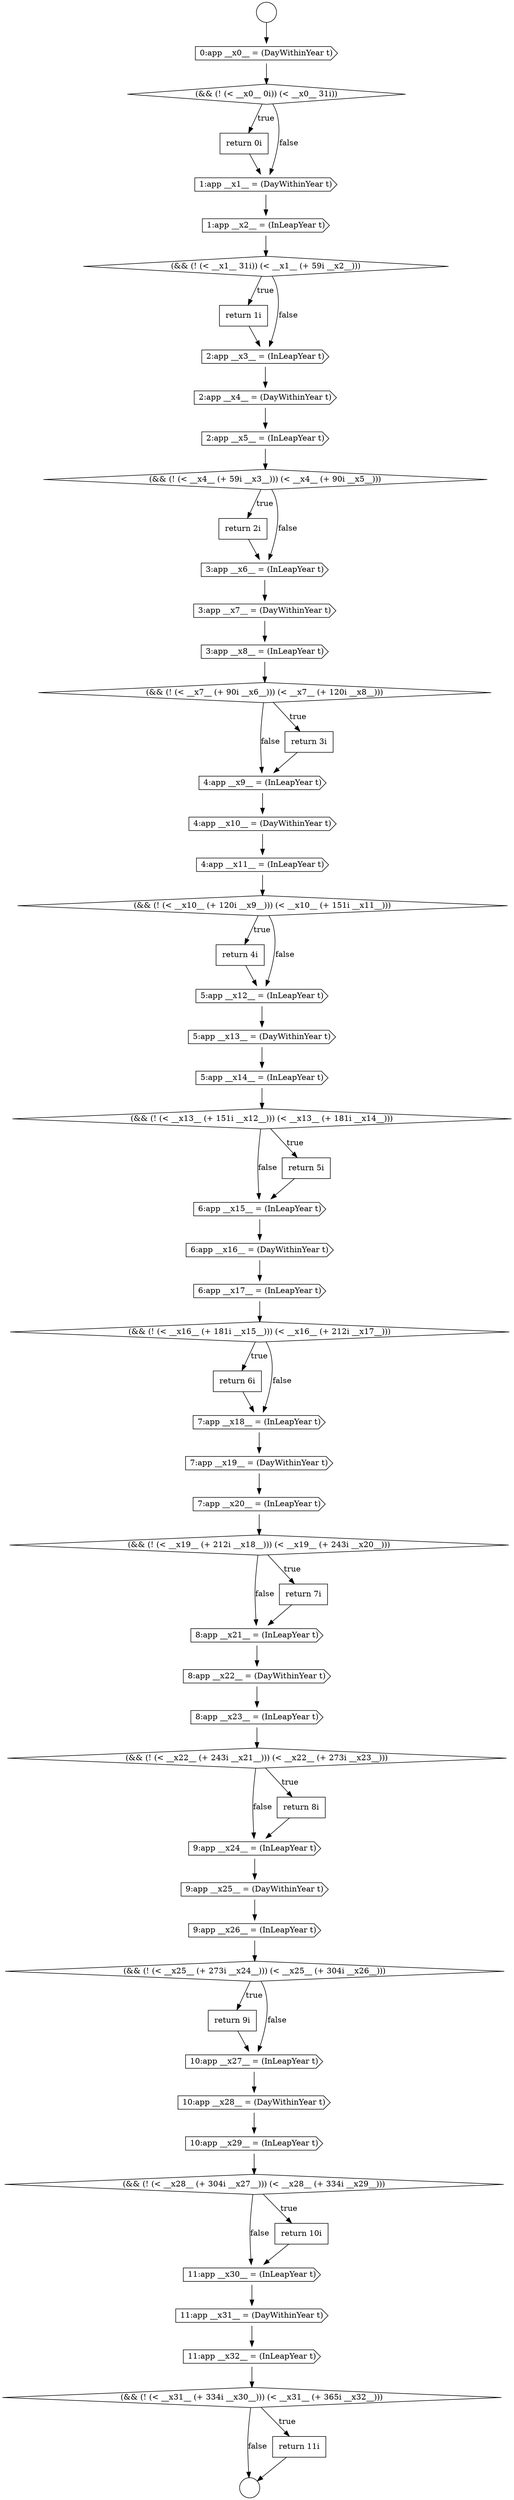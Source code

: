 digraph {
  node19981 [shape=diamond, label=<<font color="black">(&amp;&amp; (! (&lt; __x31__ (+ 334i __x30__))) (&lt; __x31__ (+ 365i __x32__)))</font>> color="black" fillcolor="white" style=filled]
  node19924 [shape=circle label=" " color="black" fillcolor="white" style=filled]
  node19947 [shape=none, margin=0, label=<<font color="black">
    <table border="0" cellborder="1" cellspacing="0" cellpadding="10">
      <tr><td align="left">return 4i</td></tr>
    </table>
  </font>> color="black" fillcolor="white" style=filled]
  node19931 [shape=diamond, label=<<font color="black">(&amp;&amp; (! (&lt; __x1__ 31i)) (&lt; __x1__ (+ 59i __x2__)))</font>> color="black" fillcolor="white" style=filled]
  node19928 [shape=none, margin=0, label=<<font color="black">
    <table border="0" cellborder="1" cellspacing="0" cellpadding="10">
      <tr><td align="left">return 0i</td></tr>
    </table>
  </font>> color="black" fillcolor="white" style=filled]
  node19957 [shape=none, margin=0, label=<<font color="black">
    <table border="0" cellborder="1" cellspacing="0" cellpadding="10">
      <tr><td align="left">return 6i</td></tr>
    </table>
  </font>> color="black" fillcolor="white" style=filled]
  node19978 [shape=cds, label=<<font color="black">11:app __x30__ = (InLeapYear t)</font>> color="black" fillcolor="white" style=filled]
  node19979 [shape=cds, label=<<font color="black">11:app __x31__ = (DayWithinYear t)</font>> color="black" fillcolor="white" style=filled]
  node19971 [shape=diamond, label=<<font color="black">(&amp;&amp; (! (&lt; __x25__ (+ 273i __x24__))) (&lt; __x25__ (+ 304i __x26__)))</font>> color="black" fillcolor="white" style=filled]
  node19936 [shape=diamond, label=<<font color="black">(&amp;&amp; (! (&lt; __x4__ (+ 59i __x3__))) (&lt; __x4__ (+ 90i __x5__)))</font>> color="black" fillcolor="white" style=filled]
  node19951 [shape=diamond, label=<<font color="black">(&amp;&amp; (! (&lt; __x13__ (+ 151i __x12__))) (&lt; __x13__ (+ 181i __x14__)))</font>> color="black" fillcolor="white" style=filled]
  node19964 [shape=cds, label=<<font color="black">8:app __x22__ = (DayWithinYear t)</font>> color="black" fillcolor="white" style=filled]
  node19932 [shape=none, margin=0, label=<<font color="black">
    <table border="0" cellborder="1" cellspacing="0" cellpadding="10">
      <tr><td align="left">return 1i</td></tr>
    </table>
  </font>> color="black" fillcolor="white" style=filled]
  node19975 [shape=cds, label=<<font color="black">10:app __x29__ = (InLeapYear t)</font>> color="black" fillcolor="white" style=filled]
  node19955 [shape=cds, label=<<font color="black">6:app __x17__ = (InLeapYear t)</font>> color="black" fillcolor="white" style=filled]
  node19968 [shape=cds, label=<<font color="black">9:app __x24__ = (InLeapYear t)</font>> color="black" fillcolor="white" style=filled]
  node19959 [shape=cds, label=<<font color="black">7:app __x19__ = (DayWithinYear t)</font>> color="black" fillcolor="white" style=filled]
  node19927 [shape=diamond, label=<<font color="black">(&amp;&amp; (! (&lt; __x0__ 0i)) (&lt; __x0__ 31i))</font>> color="black" fillcolor="white" style=filled]
  node19937 [shape=none, margin=0, label=<<font color="black">
    <table border="0" cellborder="1" cellspacing="0" cellpadding="10">
      <tr><td align="left">return 2i</td></tr>
    </table>
  </font>> color="black" fillcolor="white" style=filled]
  node19956 [shape=diamond, label=<<font color="black">(&amp;&amp; (! (&lt; __x16__ (+ 181i __x15__))) (&lt; __x16__ (+ 212i __x17__)))</font>> color="black" fillcolor="white" style=filled]
  node19950 [shape=cds, label=<<font color="black">5:app __x14__ = (InLeapYear t)</font>> color="black" fillcolor="white" style=filled]
  node19935 [shape=cds, label=<<font color="black">2:app __x5__ = (InLeapYear t)</font>> color="black" fillcolor="white" style=filled]
  node19967 [shape=none, margin=0, label=<<font color="black">
    <table border="0" cellborder="1" cellspacing="0" cellpadding="10">
      <tr><td align="left">return 8i</td></tr>
    </table>
  </font>> color="black" fillcolor="white" style=filled]
  node19946 [shape=diamond, label=<<font color="black">(&amp;&amp; (! (&lt; __x10__ (+ 120i __x9__))) (&lt; __x10__ (+ 151i __x11__)))</font>> color="black" fillcolor="white" style=filled]
  node19980 [shape=cds, label=<<font color="black">11:app __x32__ = (InLeapYear t)</font>> color="black" fillcolor="white" style=filled]
  node19938 [shape=cds, label=<<font color="black">3:app __x6__ = (InLeapYear t)</font>> color="black" fillcolor="white" style=filled]
  node19943 [shape=cds, label=<<font color="black">4:app __x9__ = (InLeapYear t)</font>> color="black" fillcolor="white" style=filled]
  node19953 [shape=cds, label=<<font color="black">6:app __x15__ = (InLeapYear t)</font>> color="black" fillcolor="white" style=filled]
  node19977 [shape=none, margin=0, label=<<font color="black">
    <table border="0" cellborder="1" cellspacing="0" cellpadding="10">
      <tr><td align="left">return 10i</td></tr>
    </table>
  </font>> color="black" fillcolor="white" style=filled]
  node19972 [shape=none, margin=0, label=<<font color="black">
    <table border="0" cellborder="1" cellspacing="0" cellpadding="10">
      <tr><td align="left">return 9i</td></tr>
    </table>
  </font>> color="black" fillcolor="white" style=filled]
  node19963 [shape=cds, label=<<font color="black">8:app __x21__ = (InLeapYear t)</font>> color="black" fillcolor="white" style=filled]
  node19941 [shape=diamond, label=<<font color="black">(&amp;&amp; (! (&lt; __x7__ (+ 90i __x6__))) (&lt; __x7__ (+ 120i __x8__)))</font>> color="black" fillcolor="white" style=filled]
  node19960 [shape=cds, label=<<font color="black">7:app __x20__ = (InLeapYear t)</font>> color="black" fillcolor="white" style=filled]
  node19949 [shape=cds, label=<<font color="black">5:app __x13__ = (DayWithinYear t)</font>> color="black" fillcolor="white" style=filled]
  node19966 [shape=diamond, label=<<font color="black">(&amp;&amp; (! (&lt; __x22__ (+ 243i __x21__))) (&lt; __x22__ (+ 273i __x23__)))</font>> color="black" fillcolor="white" style=filled]
  node19973 [shape=cds, label=<<font color="black">10:app __x27__ = (InLeapYear t)</font>> color="black" fillcolor="white" style=filled]
  node19930 [shape=cds, label=<<font color="black">1:app __x2__ = (InLeapYear t)</font>> color="black" fillcolor="white" style=filled]
  node19945 [shape=cds, label=<<font color="black">4:app __x11__ = (InLeapYear t)</font>> color="black" fillcolor="white" style=filled]
  node19962 [shape=none, margin=0, label=<<font color="black">
    <table border="0" cellborder="1" cellspacing="0" cellpadding="10">
      <tr><td align="left">return 7i</td></tr>
    </table>
  </font>> color="black" fillcolor="white" style=filled]
  node19969 [shape=cds, label=<<font color="black">9:app __x25__ = (DayWithinYear t)</font>> color="black" fillcolor="white" style=filled]
  node19934 [shape=cds, label=<<font color="black">2:app __x4__ = (DayWithinYear t)</font>> color="black" fillcolor="white" style=filled]
  node19925 [shape=circle label=" " color="black" fillcolor="white" style=filled]
  node19954 [shape=cds, label=<<font color="black">6:app __x16__ = (DayWithinYear t)</font>> color="black" fillcolor="white" style=filled]
  node19942 [shape=none, margin=0, label=<<font color="black">
    <table border="0" cellborder="1" cellspacing="0" cellpadding="10">
      <tr><td align="left">return 3i</td></tr>
    </table>
  </font>> color="black" fillcolor="white" style=filled]
  node19944 [shape=cds, label=<<font color="black">4:app __x10__ = (DayWithinYear t)</font>> color="black" fillcolor="white" style=filled]
  node19952 [shape=none, margin=0, label=<<font color="black">
    <table border="0" cellborder="1" cellspacing="0" cellpadding="10">
      <tr><td align="left">return 5i</td></tr>
    </table>
  </font>> color="black" fillcolor="white" style=filled]
  node19976 [shape=diamond, label=<<font color="black">(&amp;&amp; (! (&lt; __x28__ (+ 304i __x27__))) (&lt; __x28__ (+ 334i __x29__)))</font>> color="black" fillcolor="white" style=filled]
  node19939 [shape=cds, label=<<font color="black">3:app __x7__ = (DayWithinYear t)</font>> color="black" fillcolor="white" style=filled]
  node19929 [shape=cds, label=<<font color="black">1:app __x1__ = (DayWithinYear t)</font>> color="black" fillcolor="white" style=filled]
  node19965 [shape=cds, label=<<font color="black">8:app __x23__ = (InLeapYear t)</font>> color="black" fillcolor="white" style=filled]
  node19974 [shape=cds, label=<<font color="black">10:app __x28__ = (DayWithinYear t)</font>> color="black" fillcolor="white" style=filled]
  node19961 [shape=diamond, label=<<font color="black">(&amp;&amp; (! (&lt; __x19__ (+ 212i __x18__))) (&lt; __x19__ (+ 243i __x20__)))</font>> color="black" fillcolor="white" style=filled]
  node19933 [shape=cds, label=<<font color="black">2:app __x3__ = (InLeapYear t)</font>> color="black" fillcolor="white" style=filled]
  node19970 [shape=cds, label=<<font color="black">9:app __x26__ = (InLeapYear t)</font>> color="black" fillcolor="white" style=filled]
  node19958 [shape=cds, label=<<font color="black">7:app __x18__ = (InLeapYear t)</font>> color="black" fillcolor="white" style=filled]
  node19948 [shape=cds, label=<<font color="black">5:app __x12__ = (InLeapYear t)</font>> color="black" fillcolor="white" style=filled]
  node19940 [shape=cds, label=<<font color="black">3:app __x8__ = (InLeapYear t)</font>> color="black" fillcolor="white" style=filled]
  node19982 [shape=none, margin=0, label=<<font color="black">
    <table border="0" cellborder="1" cellspacing="0" cellpadding="10">
      <tr><td align="left">return 11i</td></tr>
    </table>
  </font>> color="black" fillcolor="white" style=filled]
  node19926 [shape=cds, label=<<font color="black">0:app __x0__ = (DayWithinYear t)</font>> color="black" fillcolor="white" style=filled]
  node19976 -> node19977 [label=<<font color="black">true</font>> color="black"]
  node19976 -> node19978 [label=<<font color="black">false</font>> color="black"]
  node19960 -> node19961 [ color="black"]
  node19966 -> node19967 [label=<<font color="black">true</font>> color="black"]
  node19966 -> node19968 [label=<<font color="black">false</font>> color="black"]
  node19958 -> node19959 [ color="black"]
  node19956 -> node19957 [label=<<font color="black">true</font>> color="black"]
  node19956 -> node19958 [label=<<font color="black">false</font>> color="black"]
  node19968 -> node19969 [ color="black"]
  node19978 -> node19979 [ color="black"]
  node19975 -> node19976 [ color="black"]
  node19935 -> node19936 [ color="black"]
  node19933 -> node19934 [ color="black"]
  node19953 -> node19954 [ color="black"]
  node19947 -> node19948 [ color="black"]
  node19932 -> node19933 [ color="black"]
  node19963 -> node19964 [ color="black"]
  node19955 -> node19956 [ color="black"]
  node19980 -> node19981 [ color="black"]
  node19957 -> node19958 [ color="black"]
  node19977 -> node19978 [ color="black"]
  node19927 -> node19928 [label=<<font color="black">true</font>> color="black"]
  node19927 -> node19929 [label=<<font color="black">false</font>> color="black"]
  node19964 -> node19965 [ color="black"]
  node19926 -> node19927 [ color="black"]
  node19946 -> node19947 [label=<<font color="black">true</font>> color="black"]
  node19946 -> node19948 [label=<<font color="black">false</font>> color="black"]
  node19952 -> node19953 [ color="black"]
  node19981 -> node19982 [label=<<font color="black">true</font>> color="black"]
  node19981 -> node19925 [label=<<font color="black">false</font>> color="black"]
  node19929 -> node19930 [ color="black"]
  node19937 -> node19938 [ color="black"]
  node19974 -> node19975 [ color="black"]
  node19948 -> node19949 [ color="black"]
  node19972 -> node19973 [ color="black"]
  node19970 -> node19971 [ color="black"]
  node19930 -> node19931 [ color="black"]
  node19943 -> node19944 [ color="black"]
  node19931 -> node19932 [label=<<font color="black">true</font>> color="black"]
  node19931 -> node19933 [label=<<font color="black">false</font>> color="black"]
  node19959 -> node19960 [ color="black"]
  node19951 -> node19952 [label=<<font color="black">true</font>> color="black"]
  node19951 -> node19953 [label=<<font color="black">false</font>> color="black"]
  node19971 -> node19972 [label=<<font color="black">true</font>> color="black"]
  node19971 -> node19973 [label=<<font color="black">false</font>> color="black"]
  node19941 -> node19942 [label=<<font color="black">true</font>> color="black"]
  node19941 -> node19943 [label=<<font color="black">false</font>> color="black"]
  node19961 -> node19962 [label=<<font color="black">true</font>> color="black"]
  node19961 -> node19963 [label=<<font color="black">false</font>> color="black"]
  node19949 -> node19950 [ color="black"]
  node19942 -> node19943 [ color="black"]
  node19938 -> node19939 [ color="black"]
  node19962 -> node19963 [ color="black"]
  node19934 -> node19935 [ color="black"]
  node19973 -> node19974 [ color="black"]
  node19944 -> node19945 [ color="black"]
  node19928 -> node19929 [ color="black"]
  node19939 -> node19940 [ color="black"]
  node19950 -> node19951 [ color="black"]
  node19969 -> node19970 [ color="black"]
  node19979 -> node19980 [ color="black"]
  node19936 -> node19937 [label=<<font color="black">true</font>> color="black"]
  node19936 -> node19938 [label=<<font color="black">false</font>> color="black"]
  node19940 -> node19941 [ color="black"]
  node19967 -> node19968 [ color="black"]
  node19965 -> node19966 [ color="black"]
  node19954 -> node19955 [ color="black"]
  node19924 -> node19926 [ color="black"]
  node19982 -> node19925 [ color="black"]
  node19945 -> node19946 [ color="black"]
}
